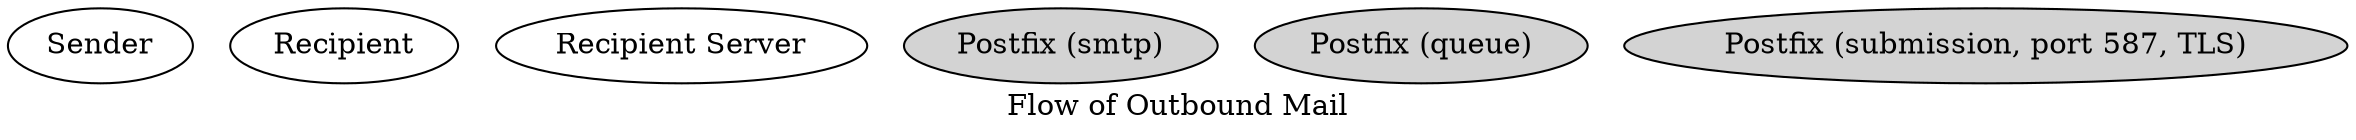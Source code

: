 



digraph outbound {
    label="Flow of Outbound Mail"

    sender[label="Sender"]
    recipient[label="Recipient"]
    rcpt_server[label="Recipient Server"]

    postfix_smtp[label="Postfix (smtp)", style=filled]
    postfix_queue[label="Postfix (queue)", style=filled]
    postfix_submission[label="Postfix (submission, port 587, TLS)", style=filled]
}
